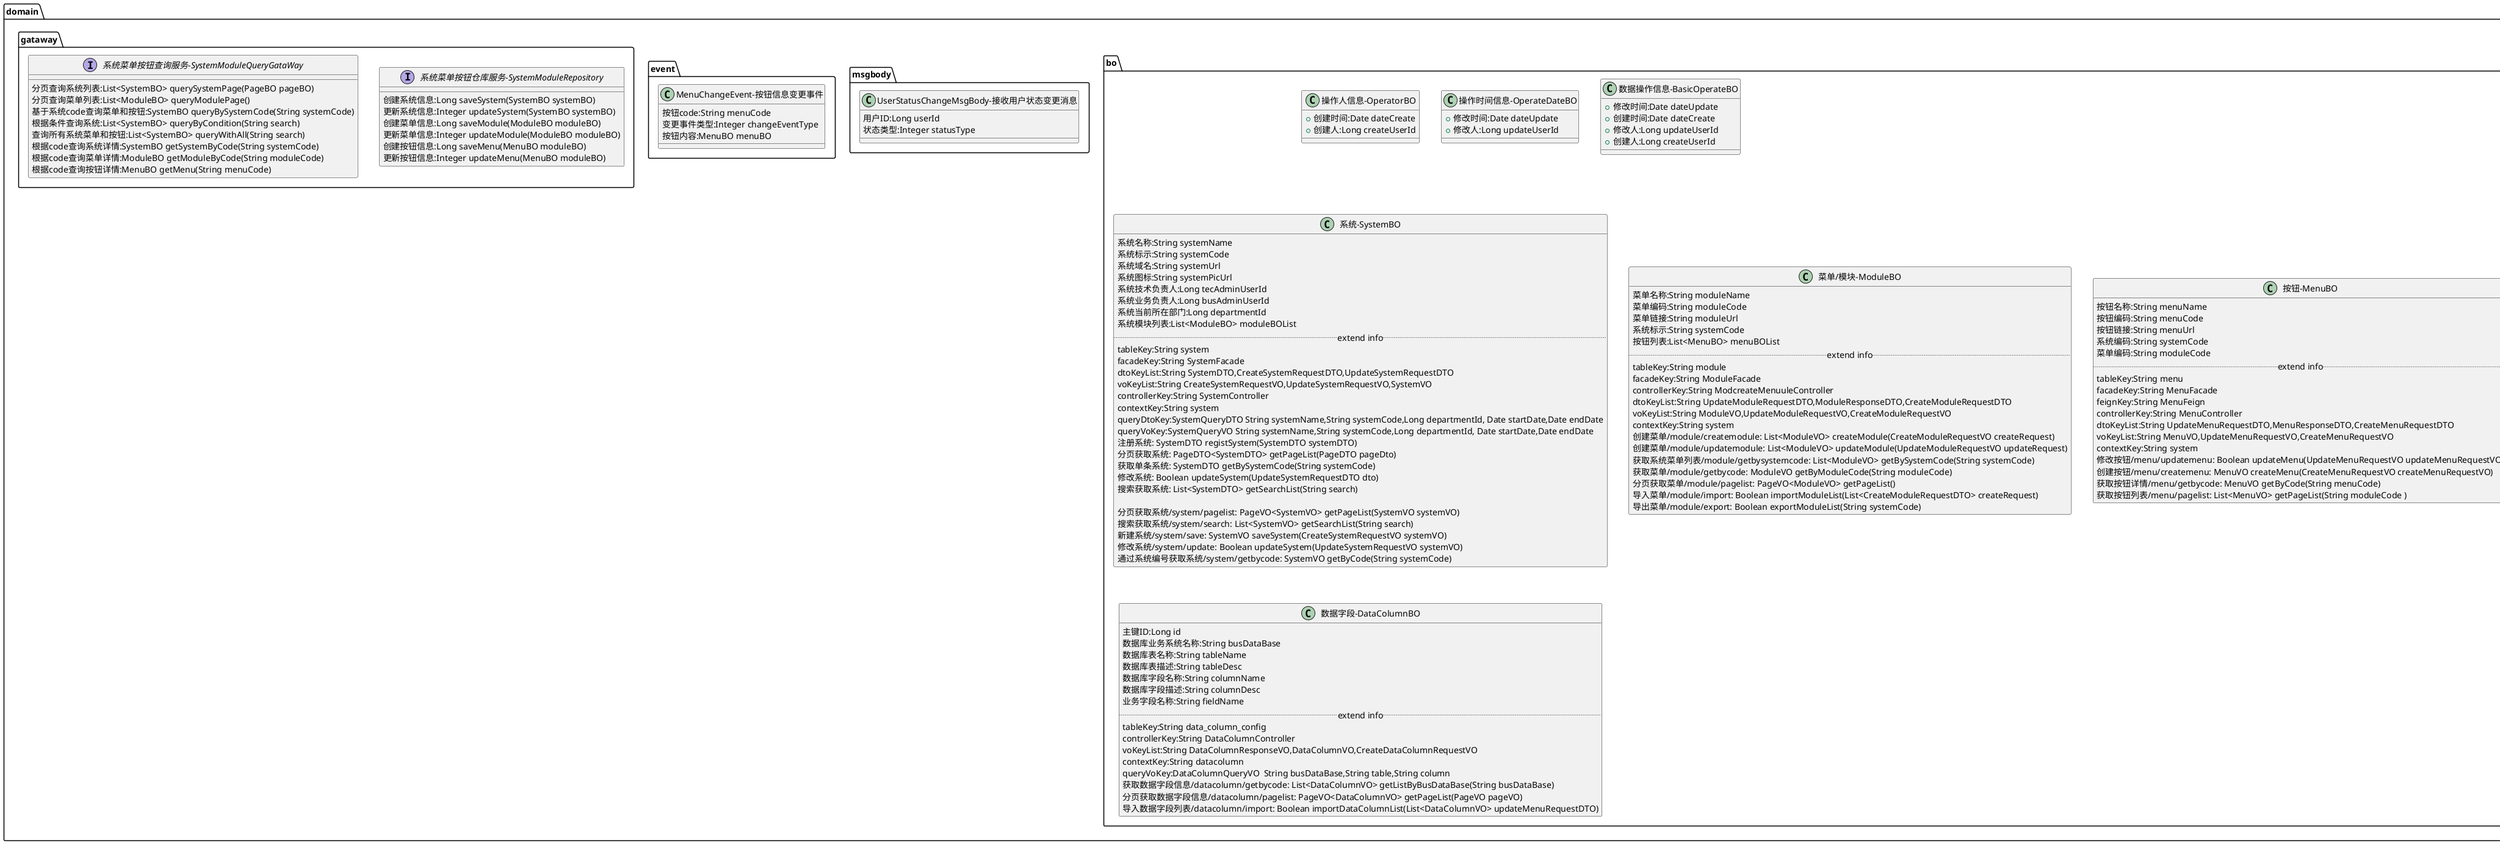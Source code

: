 @startuml


package domain.bo  {
  class "操作人信息-OperatorBO"  as  OperatorBO{
        +创建时间:Date dateCreate
        +创建人:Long createUserId
    }

    class   "操作时间信息-OperateDateBO"    as OperateDateBO{
        +修改时间:Date dateUpdate
        +修改人:Long updateUserId
    }

    class "数据操作信息-BasicOperateBO" as BasicOperateBO{
        +修改时间:Date dateUpdate
        +创建时间:Date dateCreate
        +修改人:Long updateUserId
        +创建人:Long createUserId
    }

    class "系统-SystemBO" as SystemBO{
        系统名称:String systemName
        系统标示:String systemCode
        系统域名:String systemUrl
        系统图标:String systemPicUrl
        系统技术负责人:Long tecAdminUserId
        系统业务负责人:Long busAdminUserId
        系统当前所在部门:Long departmentId
        系统模块列表:List<ModuleBO> moduleBOList
        .. extend info ..
        tableKey:String system
        facadeKey:String SystemFacade
        dtoKeyList:String SystemDTO,CreateSystemRequestDTO,UpdateSystemRequestDTO
        voKeyList:String CreateSystemRequestVO,UpdateSystemRequestVO,SystemVO
        controllerKey:String SystemController
        contextKey:String system
        queryDtoKey:SystemQueryDTO String systemName,String systemCode,Long departmentId, Date startDate,Date endDate
        queryVoKey:SystemQueryVO String systemName,String systemCode,Long departmentId, Date startDate,Date endDate
        注册系统: SystemDTO registSystem(SystemDTO systemDTO)
        分页获取系统: PageDTO<SystemDTO> getPageList(PageDTO pageDto)
        获取单条系统: SystemDTO getBySystemCode(String systemCode)
        修改系统: Boolean updateSystem(UpdateSystemRequestDTO dto)
        搜索获取系统: List<SystemDTO> getSearchList(String search)

        分页获取系统/system/pagelist: PageVO<SystemVO> getPageList(SystemVO systemVO)
        搜索获取系统/system/search: List<SystemVO> getSearchList(String search)
        新建系统/system/save: SystemVO saveSystem(CreateSystemRequestVO systemVO)
        修改系统/system/update: Boolean updateSystem(UpdateSystemRequestVO systemVO)
        通过系统编号获取系统/system/getbycode: SystemVO getByCode(String systemCode)
    }

    class "菜单/模块-ModuleBO" as ModuleBO{
        菜单名称:String moduleName
        菜单编码:String moduleCode
        菜单链接:String moduleUrl
        系统标示:String systemCode
        按钮列表:List<MenuBO> menuBOList
        .. extend info ..
        tableKey:String module
        facadeKey:String ModuleFacade
        controllerKey:String ModcreateMenuuleController
        dtoKeyList:String UpdateModuleRequestDTO,ModuleResponseDTO,CreateModuleRequestDTO
        voKeyList:String ModuleVO,UpdateModuleRequestVO,CreateModuleRequestVO
        contextKey:String system
        创建菜单/module/createmodule: List<ModuleVO> createModule(CreateModuleRequestVO createRequest)
        创建菜单/module/updatemodule: List<ModuleVO> updateModule(UpdateModuleRequestVO updateRequest)
        获取系统菜单列表/module/getbysystemcode: List<ModuleVO> getBySystemCode(String systemCode)
        获取菜单/module/getbycode: ModuleVO getByModuleCode(String moduleCode)
        分页获取菜单/module/pagelist: PageVO<ModuleVO> getPageList()
        导入菜单/module/import: Boolean importModuleList(List<CreateModuleRequestDTO> createRequest)
        导出菜单/module/export: Boolean exportModuleList(String systemCode)
    }

     class "按钮-MenuBO" as MenuBO{
         按钮名称:String menuName
         按钮编码:String menuCode
         按钮链接:String menuUrl
         系统编码:String systemCode
         菜单编码:String moduleCode
        .. extend info ..
        tableKey:String menu
        facadeKey:String MenuFacade
        feignKey:String MenuFeign
        controllerKey:String MenuController
        dtoKeyList:String UpdateMenuRequestDTO,MenuResponseDTO,CreateMenuRequestDTO
        voKeyList:String MenuVO,UpdateMenuRequestVO,CreateMenuRequestVO
        contextKey:String system
        修改按钮/menu/updatemenu: Boolean updateMenu(UpdateMenuRequestVO updateMenuRequestVO)
        创建按钮/menu/createmenu: MenuVO createMenu(CreateMenuRequestVO createMenuRequestVO)
        获取按钮详情/menu/getbycode: MenuVO getByCode(String menuCode)
        获取按钮列表/menu/pagelist: List<MenuVO> getPageList(String moduleCode )
     }

     class "数据字段-DataColumnBO" as DataColumnBO{
         主键ID:Long id
         数据库业务系统名称:String busDataBase
         数据库表名称:String tableName
         数据库表描述:String tableDesc
         数据库字段名称:String columnName
         数据库字段描述:String columnDesc
         业务字段名称:String fieldName
         .. extend info ..
         tableKey:String data_column_config
         controllerKey:String DataColumnController
         voKeyList:String DataColumnResponseVO,DataColumnVO,CreateDataColumnRequestVO
         contextKey:String datacolumn
         queryVoKey:DataColumnQueryVO  String busDataBase,String table,String column
         获取数据字段信息/datacolumn/getbycode: List<DataColumnVO> getListByBusDataBase(String busDataBase)
         分页获取数据字段信息/datacolumn/pagelist: PageVO<DataColumnVO> getPageList(PageVO pageVO)
         导入数据字段列表/datacolumn/import: Boolean importDataColumnList(List<DataColumnVO> updateMenuRequestDTO)
     }

}


package domain.msgbody {
    class "UserStatusChangeMsgBody-接收用户状态变更消息" as UserChangeMsgBody{
        用户ID:Long userId
        状态类型:Integer statusType
    }
}

package domain.event{
    class "MenuChangeEvent-按钮信息变更事件" as MenuChangeEvent{
        按钮code:String menuCode
        变更事件类型:Integer changeEventType
        按钮内容:MenuBO menuBO
    }
}



package domain.gataway {
    interface "系统菜单按钮仓库服务-SystemModuleRepository" as SystemModuleRepository{
        创建系统信息:Long saveSystem(SystemBO systemBO)
        更新系统信息:Integer updateSystem(SystemBO systemBO)
        创建菜单信息:Long saveModule(ModuleBO moduleBO)
        更新菜单信息:Integer updateModule(ModuleBO moduleBO)
        创建按钮信息:Long saveMenu(MenuBO moduleBO)
        更新按钮信息:Integer updateMenu(MenuBO moduleBO)

    }

    interface "系统菜单按钮查询服务-SystemModuleQueryGataWay" as SystemModuleQueryGataWay{
        分页查询系统列表:List<SystemBO> querySystemPage(PageBO pageBO)
        分页查询菜单列表:List<ModuleBO> queryModulePage()
        基于系统code查询菜单和按钮:SystemBO queryBySystemCode(String systemCode)
        根据条件查询系统:List<SystemBO> queryByCondition(String search)
        查询所有系统菜单和按钮:List<SystemBO> queryWithAll(String search)
        根据code查询系统详情:SystemBO getSystemByCode(String systemCode)
        根据code查询菜单详情:ModuleBO getModuleByCode(String moduleCode)
        根据code查询按钮详情:MenuBO getMenu(String menuCode)
    }
}


package   "防腐层包-infrast.acl" as   infrast.acl {
    interface   "部门查询服务适配器-DepartmentServiceAdapter" as DepartmentServiceAdapter{
        查询所有有效的部门: List<DepartmentResponseDTO> queryAllDepartment(DepartmentQueryDTO queryDto)
        查询子部门: List<DepartmentResponseDTO> queryDepartmentsList(Long pId)
    }

    interface   "省份城市查询服务适配器-AreaServiceAdapter" as AreaServiceAdapter{
        查询所有的省份: List<ProvinceResponseDTO> queryAllProvince()
        查询省份下所有城市: List<CityResponseDTO> queryCityByProvinceid(Long provinceId)
    }

}

package   "缓存包-infrast.cache" as   infrast.cache {
      class "系统上下文缓存服务包括系统，菜单，按钮-SystemCache" as SystemCache{
            +创建/更新系统缓存:void putSystem(SystemBO systeBO)
            +创建/更新模块缓存:void putModule(ModuleBO moduleBO)
            +获取系统缓存:SystemBO getSystem(String systemCode)
      }
}



package app.exe {

    interface  "命令执行接口-CmdExeService"     as    CmdExeService{
        命令执行入口:String exe(AbstractCmd abstractCmd)
    }

    class "用户组cmd处理类-UserGroupCmdExe" as UserGroupCmdExe{

    }

    class "用户cmd处理类-UserCmdExe" as UserCmdExe{

    }

    class "用户权限cmd处理类-UserAuthCmdExe" as UserAuthCmdExe{

    }


    class "角色权限cmd处理类-RoleAuthCmdExe" as RoleAuthCmdExe{

    }

    UserGroupCmdExe ..|> CmdExeService
    UserCmdExe ..|> CmdExeService
    UserAuthCmdExe ..|> CmdExeService
    RoleAuthCmdExe ..|> CmdExeService

}




package   "基础设施层消息生产者-mq.producer" as   mq.producer {
    class "权限上下文消息生产者-AuthorityMqProducer" as AuthorityMqProducer{
         +权限创建:void authorityCreate(String authCode)
         +权限更新:void authorityUpdate(String authCode)
    }

    class "系统上下文消息生产者-SystemMqProducer" as SystemMqProducer{
         +事务提交后权限变更监听:void systemChange(MenuChangeEvent event)
    }
}

package   "基础设施层消息消费者-mq.consumer" as   mq.consumer {
    class "用户上下文消息消费者或者监听-UserMqConsumer" as UserMqConsumer{
         +监听用户状态变更:void consumeUserStatusChange(String mqBody)
    }
    class "组织上下文消息消费者或者监听-DepartmentMqConsumer" as DepartmentMqConsumer{
         +监听组织状态变更:void consumeDepartmentStatusChange(String mqBody)
    }
}


package   "基础设施层消息消费处理器或者直接在基础设施层处理消息代码方案一-mq.handler" as   mq.handler {
    class "用户上下文消息处理器-UserMqHandler" as UserMqHandler{
         +处理用户状态变更的权限信息:void handleUserStatusChange(String mqBody)
    }
}

@enduml